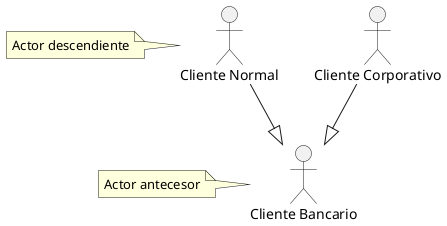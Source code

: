 @startuml
actor :Cliente Bancario: as A1
actor :Cliente Corporativo: as A2
actor :Cliente Normal: as A3

A2 --|> A1
A3 --|> A1

note left of A1 : Actor antecesor
note left of A3 : Actor descendiente
@enduml